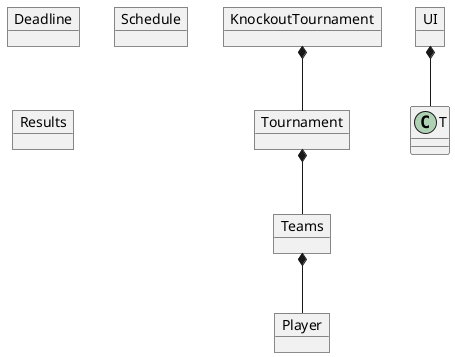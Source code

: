 @startuml
'https://plantuml.com/class-diagram
object Player
object Teams
object Tournament
object Deadline
object UI
object Schedule
object Results
object KnockoutTournament


KnockoutTournament*--Tournament
Teams*--Player
Tournament*--Teams
UI*--T


@enduml